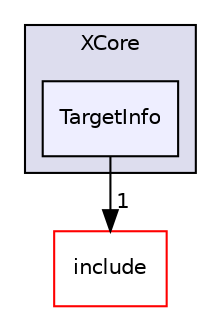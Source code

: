 digraph "lib/Target/XCore/TargetInfo" {
  bgcolor=transparent;
  compound=true
  node [ fontsize="10", fontname="Helvetica"];
  edge [ labelfontsize="10", labelfontname="Helvetica"];
  subgraph clusterdir_2cd3e302ff40176d32d343dab65cf022 {
    graph [ bgcolor="#ddddee", pencolor="black", label="XCore" fontname="Helvetica", fontsize="10", URL="dir_2cd3e302ff40176d32d343dab65cf022.html"]
  dir_ef8e40a2b84cac54c5cfb4fbfec515a1 [shape=box, label="TargetInfo", style="filled", fillcolor="#eeeeff", pencolor="black", URL="dir_ef8e40a2b84cac54c5cfb4fbfec515a1.html"];
  }
  dir_d44c64559bbebec7f509842c48db8b23 [shape=box label="include" color="red" URL="dir_d44c64559bbebec7f509842c48db8b23.html"];
  dir_ef8e40a2b84cac54c5cfb4fbfec515a1->dir_d44c64559bbebec7f509842c48db8b23 [headlabel="1", labeldistance=1.5 headhref="dir_000215_000001.html"];
}
